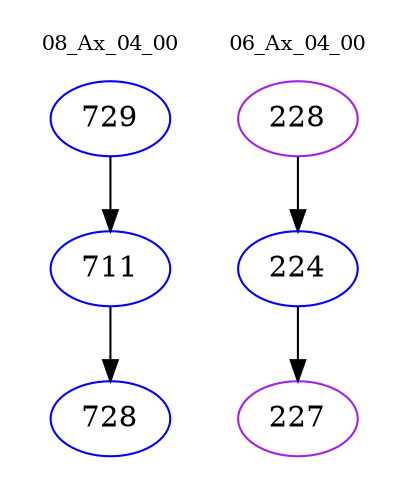digraph{
subgraph cluster_0 {
color = white
label = "08_Ax_04_00";
fontsize=10;
T0_729 [label="729", color="blue"]
T0_729 -> T0_711 [color="black"]
T0_711 [label="711", color="blue"]
T0_711 -> T0_728 [color="black"]
T0_728 [label="728", color="blue"]
}
subgraph cluster_1 {
color = white
label = "06_Ax_04_00";
fontsize=10;
T1_228 [label="228", color="purple"]
T1_228 -> T1_224 [color="black"]
T1_224 [label="224", color="blue"]
T1_224 -> T1_227 [color="black"]
T1_227 [label="227", color="purple"]
}
}
